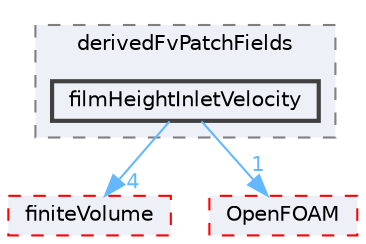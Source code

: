 digraph "src/regionModels/surfaceFilmModels/derivedFvPatchFields/filmHeightInletVelocity"
{
 // LATEX_PDF_SIZE
  bgcolor="transparent";
  edge [fontname=Helvetica,fontsize=10,labelfontname=Helvetica,labelfontsize=10];
  node [fontname=Helvetica,fontsize=10,shape=box,height=0.2,width=0.4];
  compound=true
  subgraph clusterdir_14c53c78ec2b5d882a56315f8bf4c443 {
    graph [ bgcolor="#edf0f7", pencolor="grey50", label="derivedFvPatchFields", fontname=Helvetica,fontsize=10 style="filled,dashed", URL="dir_14c53c78ec2b5d882a56315f8bf4c443.html",tooltip=""]
  dir_1ab3a7ea7d2a05bc767520a3bc976bb8 [label="filmHeightInletVelocity", fillcolor="#edf0f7", color="grey25", style="filled,bold", URL="dir_1ab3a7ea7d2a05bc767520a3bc976bb8.html",tooltip=""];
  }
  dir_9bd15774b555cf7259a6fa18f99fe99b [label="finiteVolume", fillcolor="#edf0f7", color="red", style="filled,dashed", URL="dir_9bd15774b555cf7259a6fa18f99fe99b.html",tooltip=""];
  dir_c5473ff19b20e6ec4dfe5c310b3778a8 [label="OpenFOAM", fillcolor="#edf0f7", color="red", style="filled,dashed", URL="dir_c5473ff19b20e6ec4dfe5c310b3778a8.html",tooltip=""];
  dir_1ab3a7ea7d2a05bc767520a3bc976bb8->dir_9bd15774b555cf7259a6fa18f99fe99b [headlabel="4", labeldistance=1.5 headhref="dir_001362_001387.html" href="dir_001362_001387.html" color="steelblue1" fontcolor="steelblue1"];
  dir_1ab3a7ea7d2a05bc767520a3bc976bb8->dir_c5473ff19b20e6ec4dfe5c310b3778a8 [headlabel="1", labeldistance=1.5 headhref="dir_001362_002695.html" href="dir_001362_002695.html" color="steelblue1" fontcolor="steelblue1"];
}
